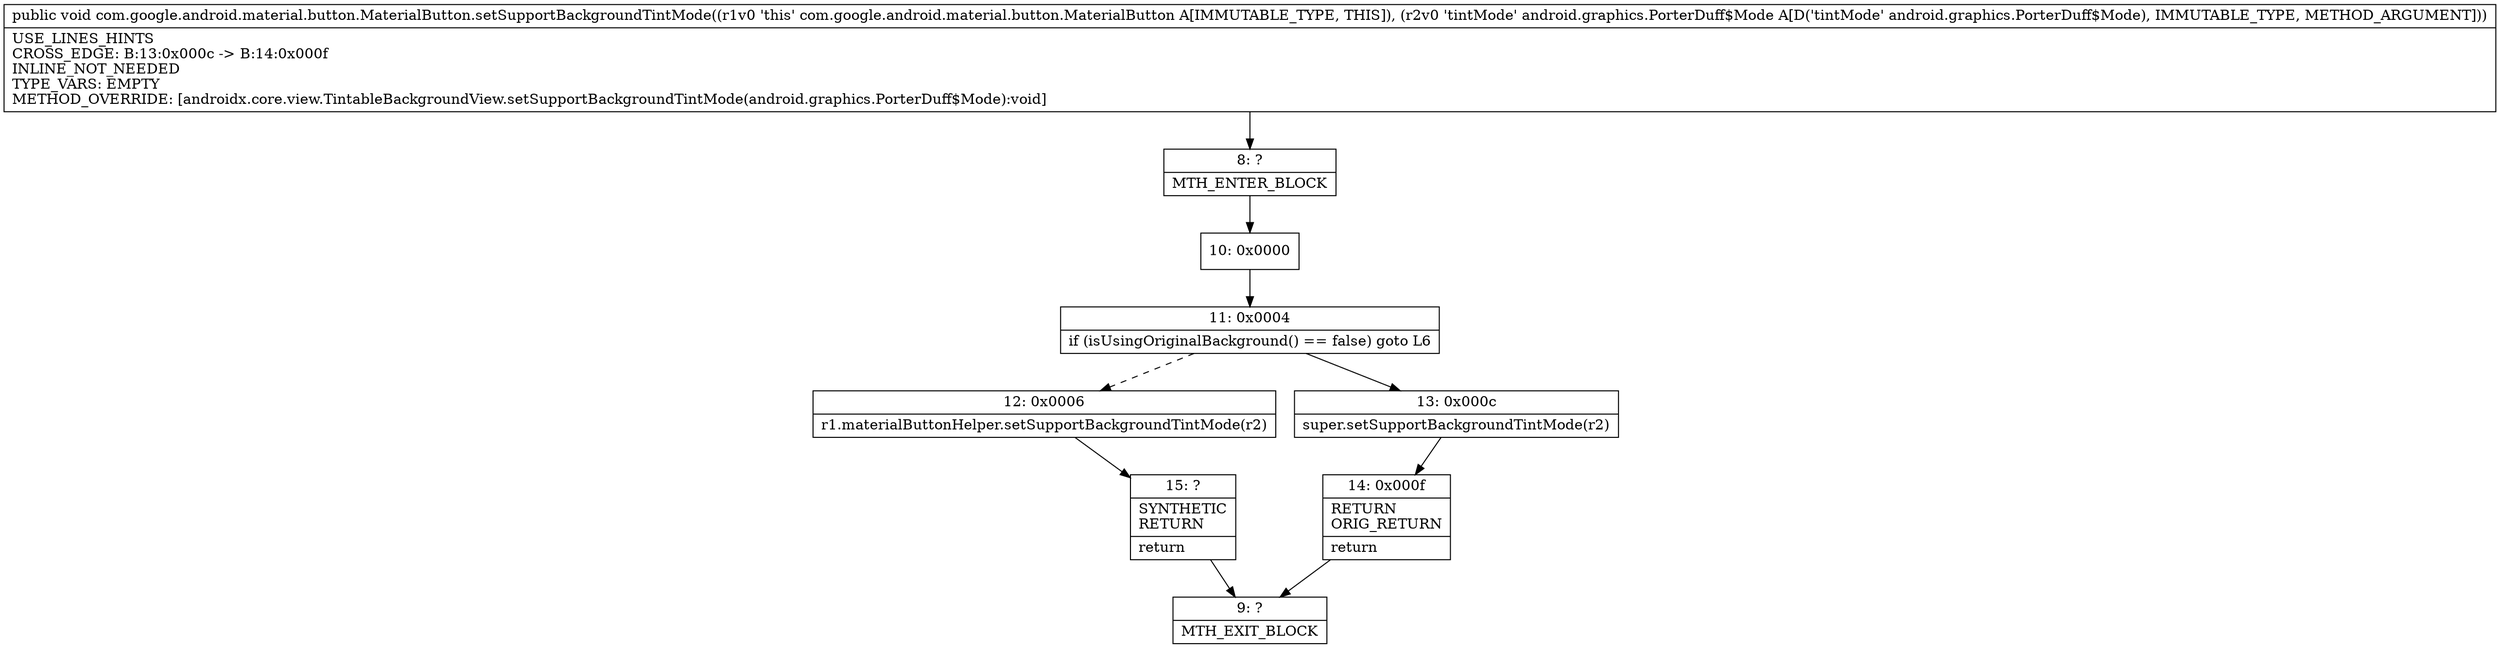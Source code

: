 digraph "CFG forcom.google.android.material.button.MaterialButton.setSupportBackgroundTintMode(Landroid\/graphics\/PorterDuff$Mode;)V" {
Node_8 [shape=record,label="{8\:\ ?|MTH_ENTER_BLOCK\l}"];
Node_10 [shape=record,label="{10\:\ 0x0000}"];
Node_11 [shape=record,label="{11\:\ 0x0004|if (isUsingOriginalBackground() == false) goto L6\l}"];
Node_12 [shape=record,label="{12\:\ 0x0006|r1.materialButtonHelper.setSupportBackgroundTintMode(r2)\l}"];
Node_15 [shape=record,label="{15\:\ ?|SYNTHETIC\lRETURN\l|return\l}"];
Node_9 [shape=record,label="{9\:\ ?|MTH_EXIT_BLOCK\l}"];
Node_13 [shape=record,label="{13\:\ 0x000c|super.setSupportBackgroundTintMode(r2)\l}"];
Node_14 [shape=record,label="{14\:\ 0x000f|RETURN\lORIG_RETURN\l|return\l}"];
MethodNode[shape=record,label="{public void com.google.android.material.button.MaterialButton.setSupportBackgroundTintMode((r1v0 'this' com.google.android.material.button.MaterialButton A[IMMUTABLE_TYPE, THIS]), (r2v0 'tintMode' android.graphics.PorterDuff$Mode A[D('tintMode' android.graphics.PorterDuff$Mode), IMMUTABLE_TYPE, METHOD_ARGUMENT]))  | USE_LINES_HINTS\lCROSS_EDGE: B:13:0x000c \-\> B:14:0x000f\lINLINE_NOT_NEEDED\lTYPE_VARS: EMPTY\lMETHOD_OVERRIDE: [androidx.core.view.TintableBackgroundView.setSupportBackgroundTintMode(android.graphics.PorterDuff$Mode):void]\l}"];
MethodNode -> Node_8;Node_8 -> Node_10;
Node_10 -> Node_11;
Node_11 -> Node_12[style=dashed];
Node_11 -> Node_13;
Node_12 -> Node_15;
Node_15 -> Node_9;
Node_13 -> Node_14;
Node_14 -> Node_9;
}

